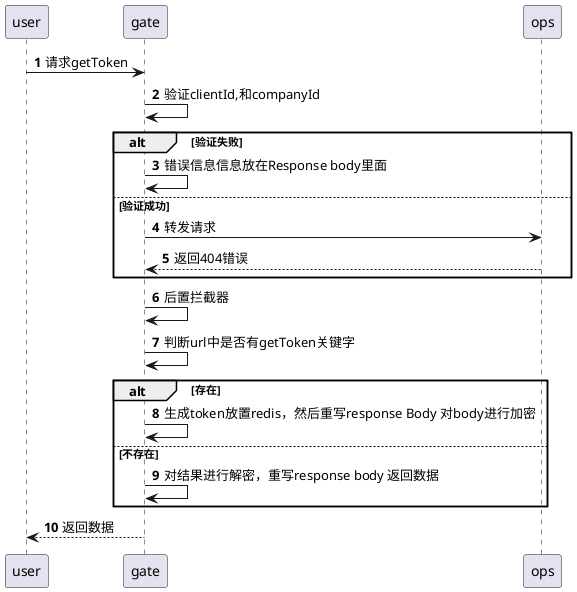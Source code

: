 @startuml
autonumber
user->gate:请求getToken
gate->gate:验证clientId,和companyId
alt 验证失败
gate->gate:错误信息信息放在Response body里面
else 验证成功
gate->ops:转发请求
ops-->gate:返回404错误
end
gate->gate:后置拦截器
gate->gate:判断url中是否有getToken关键字
alt 存在
gate->gate:生成token放置redis，然后重写response Body 对body进行加密
else 不存在
gate->gate:对结果进行解密，重写response body 返回数据
end
gate-->user:返回数据

@enduml